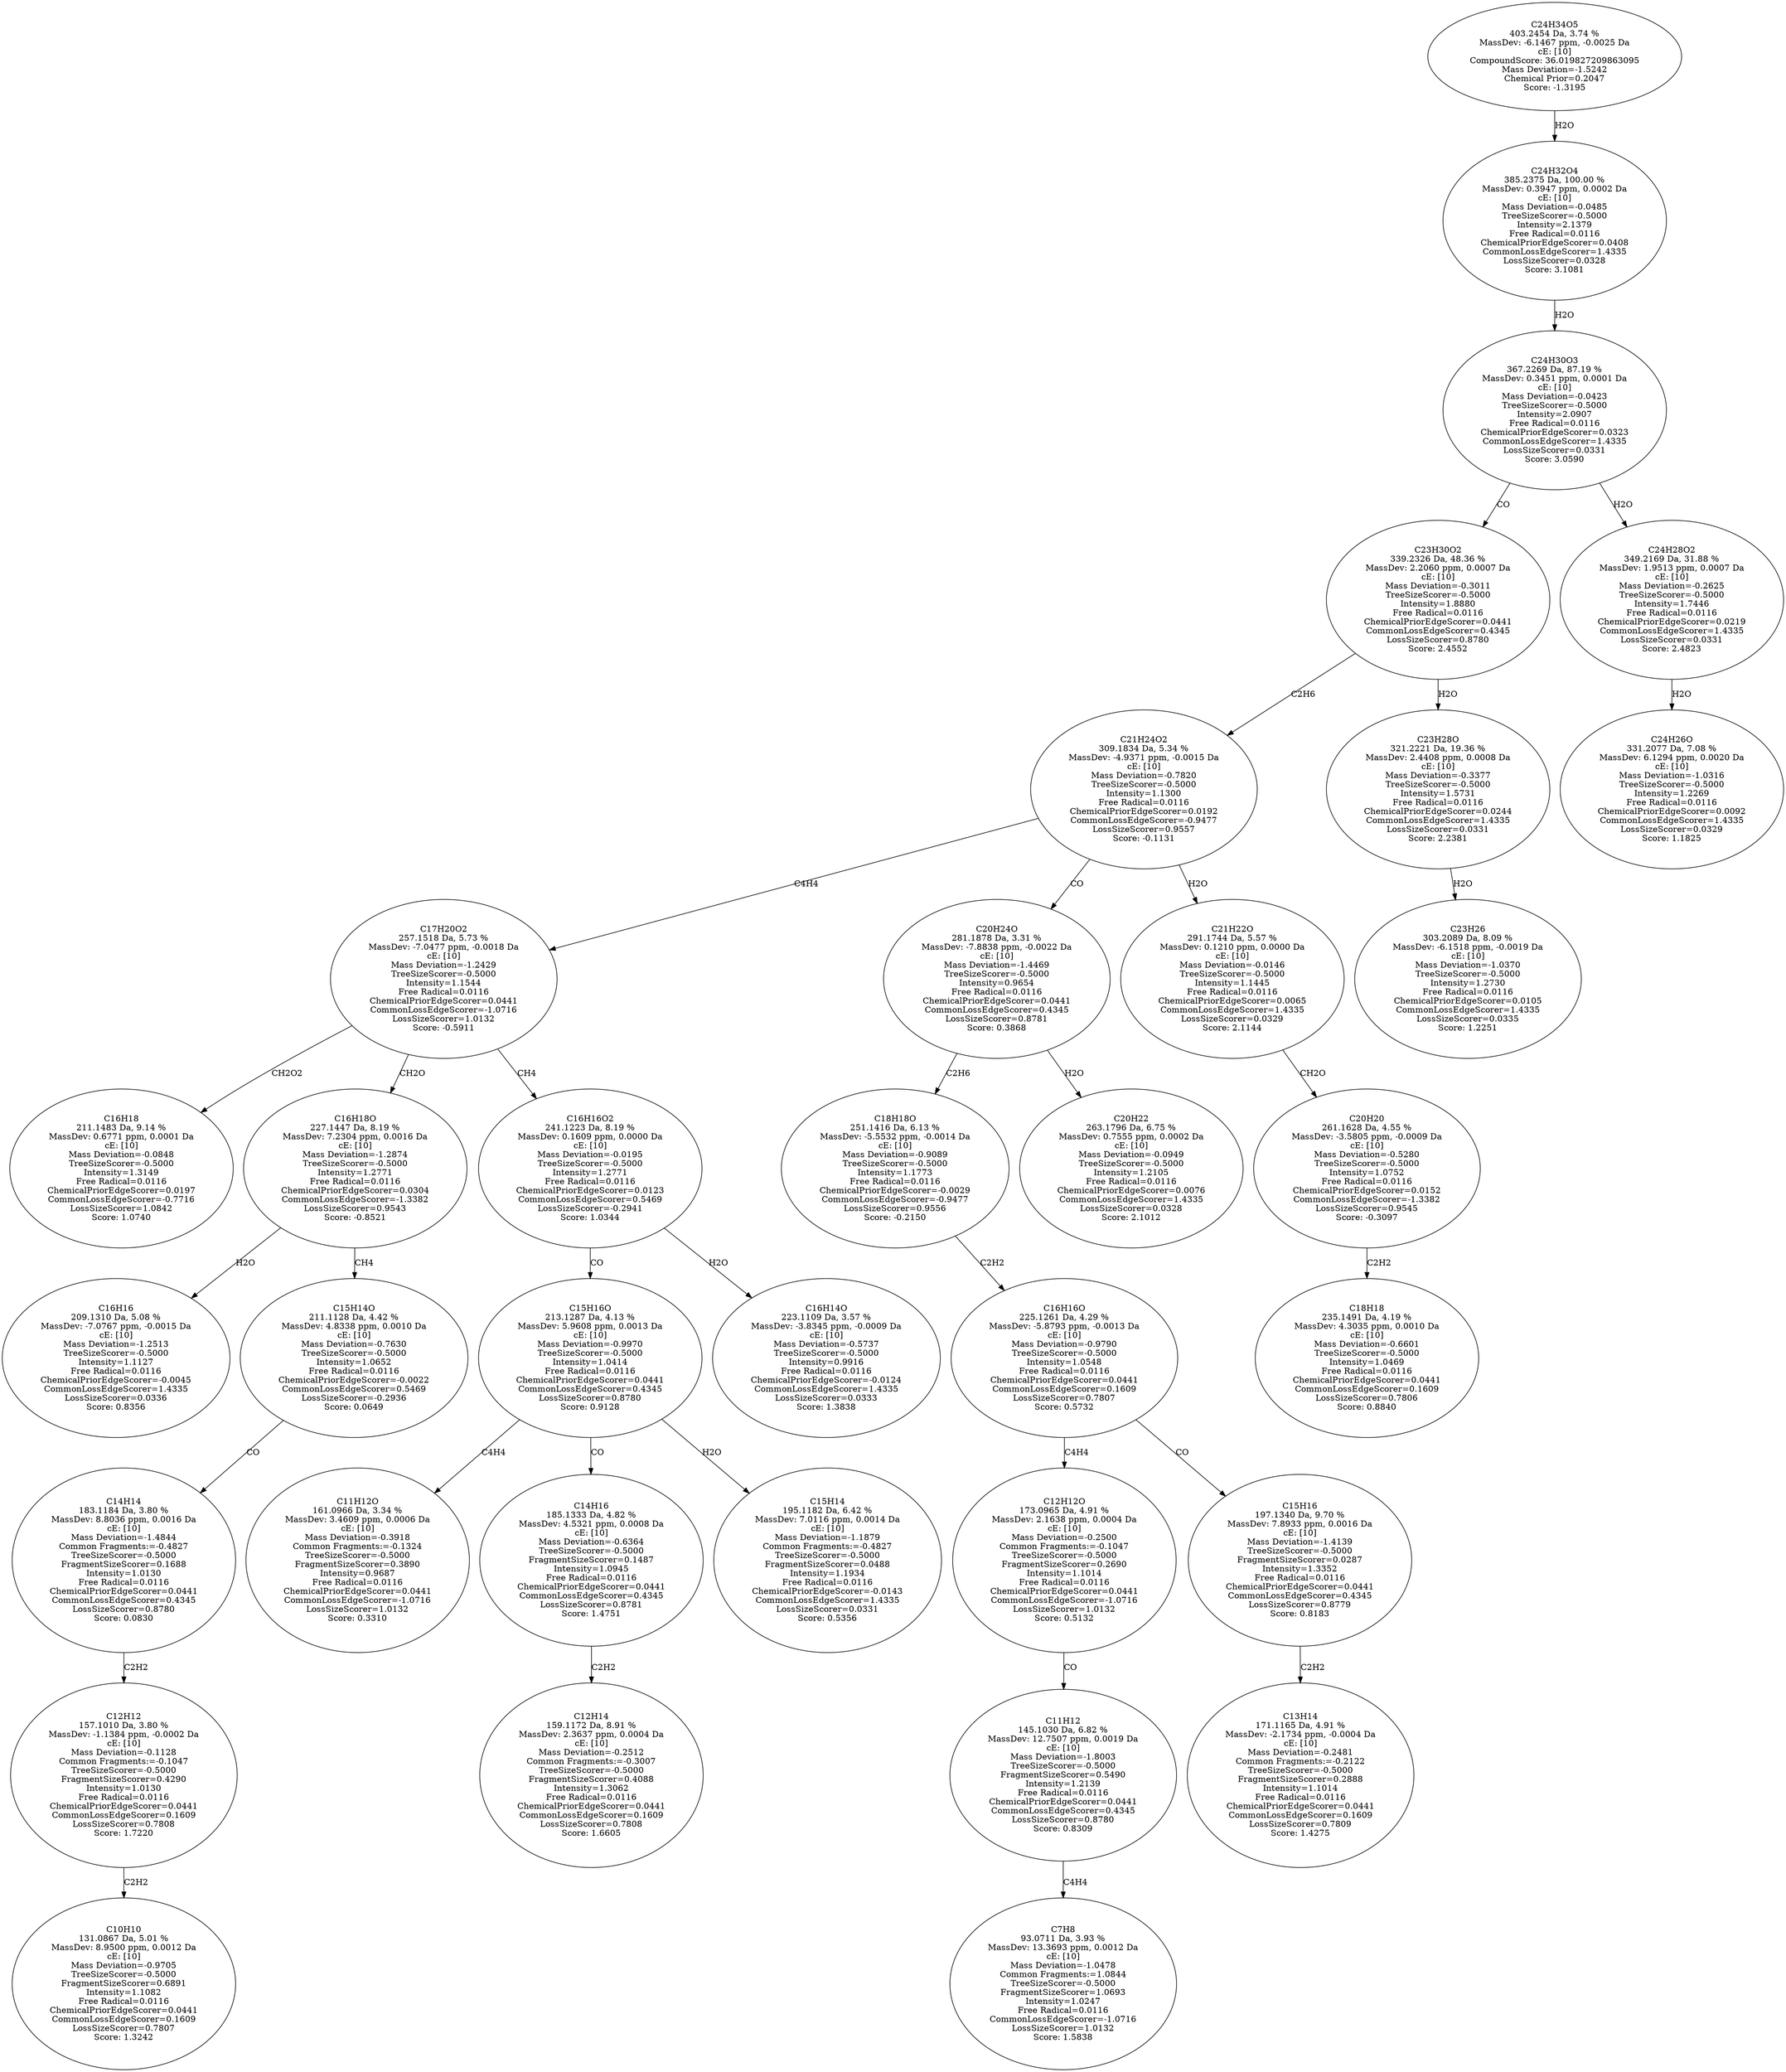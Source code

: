 strict digraph {
v1 [label="C16H18\n211.1483 Da, 9.14 %\nMassDev: 0.6771 ppm, 0.0001 Da\ncE: [10]\nMass Deviation=-0.0848\nTreeSizeScorer=-0.5000\nIntensity=1.3149\nFree Radical=0.0116\nChemicalPriorEdgeScorer=0.0197\nCommonLossEdgeScorer=-0.7716\nLossSizeScorer=1.0842\nScore: 1.0740"];
v2 [label="C16H16\n209.1310 Da, 5.08 %\nMassDev: -7.0767 ppm, -0.0015 Da\ncE: [10]\nMass Deviation=-1.2513\nTreeSizeScorer=-0.5000\nIntensity=1.1127\nFree Radical=0.0116\nChemicalPriorEdgeScorer=-0.0045\nCommonLossEdgeScorer=1.4335\nLossSizeScorer=0.0336\nScore: 0.8356"];
v3 [label="C10H10\n131.0867 Da, 5.01 %\nMassDev: 8.9500 ppm, 0.0012 Da\ncE: [10]\nMass Deviation=-0.9705\nTreeSizeScorer=-0.5000\nFragmentSizeScorer=0.6891\nIntensity=1.1082\nFree Radical=0.0116\nChemicalPriorEdgeScorer=0.0441\nCommonLossEdgeScorer=0.1609\nLossSizeScorer=0.7807\nScore: 1.3242"];
v4 [label="C12H12\n157.1010 Da, 3.80 %\nMassDev: -1.1384 ppm, -0.0002 Da\ncE: [10]\nMass Deviation=-0.1128\nCommon Fragments:=-0.1047\nTreeSizeScorer=-0.5000\nFragmentSizeScorer=0.4290\nIntensity=1.0130\nFree Radical=0.0116\nChemicalPriorEdgeScorer=0.0441\nCommonLossEdgeScorer=0.1609\nLossSizeScorer=0.7808\nScore: 1.7220"];
v5 [label="C14H14\n183.1184 Da, 3.80 %\nMassDev: 8.8036 ppm, 0.0016 Da\ncE: [10]\nMass Deviation=-1.4844\nCommon Fragments:=-0.4827\nTreeSizeScorer=-0.5000\nFragmentSizeScorer=0.1688\nIntensity=1.0130\nFree Radical=0.0116\nChemicalPriorEdgeScorer=0.0441\nCommonLossEdgeScorer=0.4345\nLossSizeScorer=0.8780\nScore: 0.0830"];
v6 [label="C15H14O\n211.1128 Da, 4.42 %\nMassDev: 4.8338 ppm, 0.0010 Da\ncE: [10]\nMass Deviation=-0.7630\nTreeSizeScorer=-0.5000\nIntensity=1.0652\nFree Radical=0.0116\nChemicalPriorEdgeScorer=-0.0022\nCommonLossEdgeScorer=0.5469\nLossSizeScorer=-0.2936\nScore: 0.0649"];
v7 [label="C16H18O\n227.1447 Da, 8.19 %\nMassDev: 7.2304 ppm, 0.0016 Da\ncE: [10]\nMass Deviation=-1.2874\nTreeSizeScorer=-0.5000\nIntensity=1.2771\nFree Radical=0.0116\nChemicalPriorEdgeScorer=0.0304\nCommonLossEdgeScorer=-1.3382\nLossSizeScorer=0.9543\nScore: -0.8521"];
v8 [label="C11H12O\n161.0966 Da, 3.34 %\nMassDev: 3.4609 ppm, 0.0006 Da\ncE: [10]\nMass Deviation=-0.3918\nCommon Fragments:=-0.1324\nTreeSizeScorer=-0.5000\nFragmentSizeScorer=0.3890\nIntensity=0.9687\nFree Radical=0.0116\nChemicalPriorEdgeScorer=0.0441\nCommonLossEdgeScorer=-1.0716\nLossSizeScorer=1.0132\nScore: 0.3310"];
v9 [label="C12H14\n159.1172 Da, 8.91 %\nMassDev: 2.3637 ppm, 0.0004 Da\ncE: [10]\nMass Deviation=-0.2512\nCommon Fragments:=-0.3007\nTreeSizeScorer=-0.5000\nFragmentSizeScorer=0.4088\nIntensity=1.3062\nFree Radical=0.0116\nChemicalPriorEdgeScorer=0.0441\nCommonLossEdgeScorer=0.1609\nLossSizeScorer=0.7808\nScore: 1.6605"];
v10 [label="C14H16\n185.1333 Da, 4.82 %\nMassDev: 4.5321 ppm, 0.0008 Da\ncE: [10]\nMass Deviation=-0.6364\nTreeSizeScorer=-0.5000\nFragmentSizeScorer=0.1487\nIntensity=1.0945\nFree Radical=0.0116\nChemicalPriorEdgeScorer=0.0441\nCommonLossEdgeScorer=0.4345\nLossSizeScorer=0.8781\nScore: 1.4751"];
v11 [label="C15H14\n195.1182 Da, 6.42 %\nMassDev: 7.0116 ppm, 0.0014 Da\ncE: [10]\nMass Deviation=-1.1879\nCommon Fragments:=-0.4827\nTreeSizeScorer=-0.5000\nFragmentSizeScorer=0.0488\nIntensity=1.1934\nFree Radical=0.0116\nChemicalPriorEdgeScorer=-0.0143\nCommonLossEdgeScorer=1.4335\nLossSizeScorer=0.0331\nScore: 0.5356"];
v12 [label="C15H16O\n213.1287 Da, 4.13 %\nMassDev: 5.9608 ppm, 0.0013 Da\ncE: [10]\nMass Deviation=-0.9970\nTreeSizeScorer=-0.5000\nIntensity=1.0414\nFree Radical=0.0116\nChemicalPriorEdgeScorer=0.0441\nCommonLossEdgeScorer=0.4345\nLossSizeScorer=0.8780\nScore: 0.9128"];
v13 [label="C16H14O\n223.1109 Da, 3.57 %\nMassDev: -3.8345 ppm, -0.0009 Da\ncE: [10]\nMass Deviation=-0.5737\nTreeSizeScorer=-0.5000\nIntensity=0.9916\nFree Radical=0.0116\nChemicalPriorEdgeScorer=-0.0124\nCommonLossEdgeScorer=1.4335\nLossSizeScorer=0.0333\nScore: 1.3838"];
v14 [label="C16H16O2\n241.1223 Da, 8.19 %\nMassDev: 0.1609 ppm, 0.0000 Da\ncE: [10]\nMass Deviation=-0.0195\nTreeSizeScorer=-0.5000\nIntensity=1.2771\nFree Radical=0.0116\nChemicalPriorEdgeScorer=0.0123\nCommonLossEdgeScorer=0.5469\nLossSizeScorer=-0.2941\nScore: 1.0344"];
v15 [label="C17H20O2\n257.1518 Da, 5.73 %\nMassDev: -7.0477 ppm, -0.0018 Da\ncE: [10]\nMass Deviation=-1.2429\nTreeSizeScorer=-0.5000\nIntensity=1.1544\nFree Radical=0.0116\nChemicalPriorEdgeScorer=0.0441\nCommonLossEdgeScorer=-1.0716\nLossSizeScorer=1.0132\nScore: -0.5911"];
v16 [label="C7H8\n93.0711 Da, 3.93 %\nMassDev: 13.3693 ppm, 0.0012 Da\ncE: [10]\nMass Deviation=-1.0478\nCommon Fragments:=1.0844\nTreeSizeScorer=-0.5000\nFragmentSizeScorer=1.0693\nIntensity=1.0247\nFree Radical=0.0116\nCommonLossEdgeScorer=-1.0716\nLossSizeScorer=1.0132\nScore: 1.5838"];
v17 [label="C11H12\n145.1030 Da, 6.82 %\nMassDev: 12.7507 ppm, 0.0019 Da\ncE: [10]\nMass Deviation=-1.8003\nTreeSizeScorer=-0.5000\nFragmentSizeScorer=0.5490\nIntensity=1.2139\nFree Radical=0.0116\nChemicalPriorEdgeScorer=0.0441\nCommonLossEdgeScorer=0.4345\nLossSizeScorer=0.8780\nScore: 0.8309"];
v18 [label="C12H12O\n173.0965 Da, 4.91 %\nMassDev: 2.1638 ppm, 0.0004 Da\ncE: [10]\nMass Deviation=-0.2500\nCommon Fragments:=-0.1047\nTreeSizeScorer=-0.5000\nFragmentSizeScorer=0.2690\nIntensity=1.1014\nFree Radical=0.0116\nChemicalPriorEdgeScorer=0.0441\nCommonLossEdgeScorer=-1.0716\nLossSizeScorer=1.0132\nScore: 0.5132"];
v19 [label="C13H14\n171.1165 Da, 4.91 %\nMassDev: -2.1734 ppm, -0.0004 Da\ncE: [10]\nMass Deviation=-0.2481\nCommon Fragments:=-0.2122\nTreeSizeScorer=-0.5000\nFragmentSizeScorer=0.2888\nIntensity=1.1014\nFree Radical=0.0116\nChemicalPriorEdgeScorer=0.0441\nCommonLossEdgeScorer=0.1609\nLossSizeScorer=0.7809\nScore: 1.4275"];
v20 [label="C15H16\n197.1340 Da, 9.70 %\nMassDev: 7.8933 ppm, 0.0016 Da\ncE: [10]\nMass Deviation=-1.4139\nTreeSizeScorer=-0.5000\nFragmentSizeScorer=0.0287\nIntensity=1.3352\nFree Radical=0.0116\nChemicalPriorEdgeScorer=0.0441\nCommonLossEdgeScorer=0.4345\nLossSizeScorer=0.8779\nScore: 0.8183"];
v21 [label="C16H16O\n225.1261 Da, 4.29 %\nMassDev: -5.8793 ppm, -0.0013 Da\ncE: [10]\nMass Deviation=-0.9790\nTreeSizeScorer=-0.5000\nIntensity=1.0548\nFree Radical=0.0116\nChemicalPriorEdgeScorer=0.0441\nCommonLossEdgeScorer=0.1609\nLossSizeScorer=0.7807\nScore: 0.5732"];
v22 [label="C18H18O\n251.1416 Da, 6.13 %\nMassDev: -5.5532 ppm, -0.0014 Da\ncE: [10]\nMass Deviation=-0.9089\nTreeSizeScorer=-0.5000\nIntensity=1.1773\nFree Radical=0.0116\nChemicalPriorEdgeScorer=-0.0029\nCommonLossEdgeScorer=-0.9477\nLossSizeScorer=0.9556\nScore: -0.2150"];
v23 [label="C20H22\n263.1796 Da, 6.75 %\nMassDev: 0.7555 ppm, 0.0002 Da\ncE: [10]\nMass Deviation=-0.0949\nTreeSizeScorer=-0.5000\nIntensity=1.2105\nFree Radical=0.0116\nChemicalPriorEdgeScorer=0.0076\nCommonLossEdgeScorer=1.4335\nLossSizeScorer=0.0328\nScore: 2.1012"];
v24 [label="C20H24O\n281.1878 Da, 3.31 %\nMassDev: -7.8838 ppm, -0.0022 Da\ncE: [10]\nMass Deviation=-1.4469\nTreeSizeScorer=-0.5000\nIntensity=0.9654\nFree Radical=0.0116\nChemicalPriorEdgeScorer=0.0441\nCommonLossEdgeScorer=0.4345\nLossSizeScorer=0.8781\nScore: 0.3868"];
v25 [label="C18H18\n235.1491 Da, 4.19 %\nMassDev: 4.3035 ppm, 0.0010 Da\ncE: [10]\nMass Deviation=-0.6601\nTreeSizeScorer=-0.5000\nIntensity=1.0469\nFree Radical=0.0116\nChemicalPriorEdgeScorer=0.0441\nCommonLossEdgeScorer=0.1609\nLossSizeScorer=0.7806\nScore: 0.8840"];
v26 [label="C20H20\n261.1628 Da, 4.55 %\nMassDev: -3.5805 ppm, -0.0009 Da\ncE: [10]\nMass Deviation=-0.5280\nTreeSizeScorer=-0.5000\nIntensity=1.0752\nFree Radical=0.0116\nChemicalPriorEdgeScorer=0.0152\nCommonLossEdgeScorer=-1.3382\nLossSizeScorer=0.9545\nScore: -0.3097"];
v27 [label="C21H22O\n291.1744 Da, 5.57 %\nMassDev: 0.1210 ppm, 0.0000 Da\ncE: [10]\nMass Deviation=-0.0146\nTreeSizeScorer=-0.5000\nIntensity=1.1445\nFree Radical=0.0116\nChemicalPriorEdgeScorer=0.0065\nCommonLossEdgeScorer=1.4335\nLossSizeScorer=0.0329\nScore: 2.1144"];
v28 [label="C21H24O2\n309.1834 Da, 5.34 %\nMassDev: -4.9371 ppm, -0.0015 Da\ncE: [10]\nMass Deviation=-0.7820\nTreeSizeScorer=-0.5000\nIntensity=1.1300\nFree Radical=0.0116\nChemicalPriorEdgeScorer=0.0192\nCommonLossEdgeScorer=-0.9477\nLossSizeScorer=0.9557\nScore: -0.1131"];
v29 [label="C23H26\n303.2089 Da, 8.09 %\nMassDev: -6.1518 ppm, -0.0019 Da\ncE: [10]\nMass Deviation=-1.0370\nTreeSizeScorer=-0.5000\nIntensity=1.2730\nFree Radical=0.0116\nChemicalPriorEdgeScorer=0.0105\nCommonLossEdgeScorer=1.4335\nLossSizeScorer=0.0335\nScore: 1.2251"];
v30 [label="C23H28O\n321.2221 Da, 19.36 %\nMassDev: 2.4408 ppm, 0.0008 Da\ncE: [10]\nMass Deviation=-0.3377\nTreeSizeScorer=-0.5000\nIntensity=1.5731\nFree Radical=0.0116\nChemicalPriorEdgeScorer=0.0244\nCommonLossEdgeScorer=1.4335\nLossSizeScorer=0.0331\nScore: 2.2381"];
v31 [label="C23H30O2\n339.2326 Da, 48.36 %\nMassDev: 2.2060 ppm, 0.0007 Da\ncE: [10]\nMass Deviation=-0.3011\nTreeSizeScorer=-0.5000\nIntensity=1.8880\nFree Radical=0.0116\nChemicalPriorEdgeScorer=0.0441\nCommonLossEdgeScorer=0.4345\nLossSizeScorer=0.8780\nScore: 2.4552"];
v32 [label="C24H26O\n331.2077 Da, 7.08 %\nMassDev: 6.1294 ppm, 0.0020 Da\ncE: [10]\nMass Deviation=-1.0316\nTreeSizeScorer=-0.5000\nIntensity=1.2269\nFree Radical=0.0116\nChemicalPriorEdgeScorer=0.0092\nCommonLossEdgeScorer=1.4335\nLossSizeScorer=0.0329\nScore: 1.1825"];
v33 [label="C24H28O2\n349.2169 Da, 31.88 %\nMassDev: 1.9513 ppm, 0.0007 Da\ncE: [10]\nMass Deviation=-0.2625\nTreeSizeScorer=-0.5000\nIntensity=1.7446\nFree Radical=0.0116\nChemicalPriorEdgeScorer=0.0219\nCommonLossEdgeScorer=1.4335\nLossSizeScorer=0.0331\nScore: 2.4823"];
v34 [label="C24H30O3\n367.2269 Da, 87.19 %\nMassDev: 0.3451 ppm, 0.0001 Da\ncE: [10]\nMass Deviation=-0.0423\nTreeSizeScorer=-0.5000\nIntensity=2.0907\nFree Radical=0.0116\nChemicalPriorEdgeScorer=0.0323\nCommonLossEdgeScorer=1.4335\nLossSizeScorer=0.0331\nScore: 3.0590"];
v35 [label="C24H32O4\n385.2375 Da, 100.00 %\nMassDev: 0.3947 ppm, 0.0002 Da\ncE: [10]\nMass Deviation=-0.0485\nTreeSizeScorer=-0.5000\nIntensity=2.1379\nFree Radical=0.0116\nChemicalPriorEdgeScorer=0.0408\nCommonLossEdgeScorer=1.4335\nLossSizeScorer=0.0328\nScore: 3.1081"];
v36 [label="C24H34O5\n403.2454 Da, 3.74 %\nMassDev: -6.1467 ppm, -0.0025 Da\ncE: [10]\nCompoundScore: 36.019827209863095\nMass Deviation=-1.5242\nChemical Prior=0.2047\nScore: -1.3195"];
v15 -> v1 [label="CH2O2"];
v7 -> v2 [label="H2O"];
v4 -> v3 [label="C2H2"];
v5 -> v4 [label="C2H2"];
v6 -> v5 [label="CO"];
v7 -> v6 [label="CH4"];
v15 -> v7 [label="CH2O"];
v12 -> v8 [label="C4H4"];
v10 -> v9 [label="C2H2"];
v12 -> v10 [label="CO"];
v12 -> v11 [label="H2O"];
v14 -> v12 [label="CO"];
v14 -> v13 [label="H2O"];
v15 -> v14 [label="CH4"];
v28 -> v15 [label="C4H4"];
v17 -> v16 [label="C4H4"];
v18 -> v17 [label="CO"];
v21 -> v18 [label="C4H4"];
v20 -> v19 [label="C2H2"];
v21 -> v20 [label="CO"];
v22 -> v21 [label="C2H2"];
v24 -> v22 [label="C2H6"];
v24 -> v23 [label="H2O"];
v28 -> v24 [label="CO"];
v26 -> v25 [label="C2H2"];
v27 -> v26 [label="CH2O"];
v28 -> v27 [label="H2O"];
v31 -> v28 [label="C2H6"];
v30 -> v29 [label="H2O"];
v31 -> v30 [label="H2O"];
v34 -> v31 [label="CO"];
v33 -> v32 [label="H2O"];
v34 -> v33 [label="H2O"];
v35 -> v34 [label="H2O"];
v36 -> v35 [label="H2O"];
}